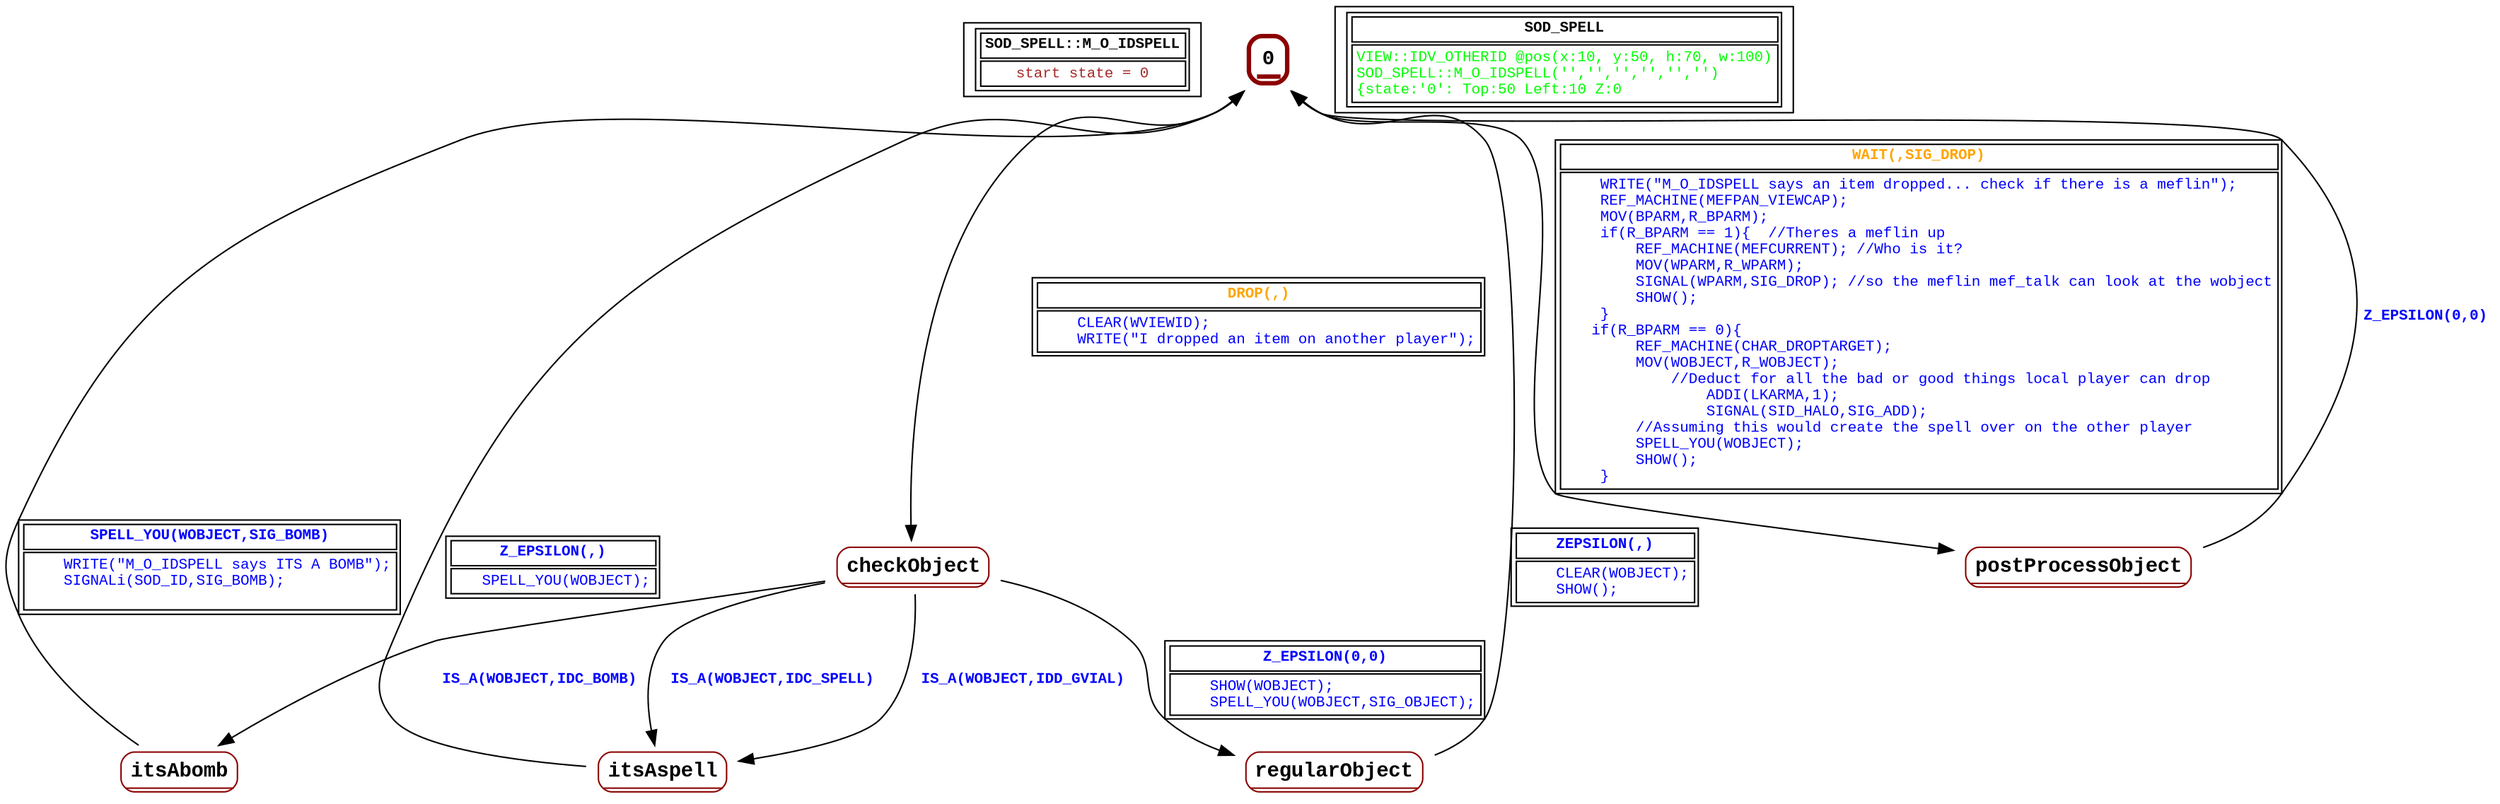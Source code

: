 digraph Automaton {
 fontname="Courier New"
	node [shape=oval, fontname="Courier New"];
	filename[shape = record, fontsize=10, label=< <table border="1"><tr><td><b>SOD_SPELL::M_O_IDSPELL<br align="left"/></b></td></tr>
<tr><td><font point-size="10" color ="brown">start state = 0<br align="left"/></font></td></tr></table>>
];
	0[shape = none, fontsize=14, label=< <table border="3" color="darkred" style="rounded"><tr><td sides="b"><b>0<br align="left"/></b></td></tr>
</table>>];
"0" -> "checkObject" [fontcolor=orange,fontsize=10,fontname="Courier New", label=< <table border="1"><tr><td><b>DROP(,)<br align="left"/></b></td></tr>
<tr><td><font point-size="10" color ="blue">    CLEAR(WVIEWID);<br align="left"/>    WRITE(&quot;I dropped an item on another player&quot;);<br align="left"/></font></td></tr></table>>
];
"0" -> "postProcessObject" [fontcolor=orange,fontsize=10,fontname="Courier New", label=< <table border="1"><tr><td><b>WAIT(,SIG_DROP)<br align="left"/></b></td></tr>
<tr><td><font point-size="10" color ="blue">    WRITE(&quot;M_O_IDSPELL says an item dropped... check if there is a meflin&quot;);<br align="left"/>    REF_MACHINE(MEFPAN_VIEWCAP);<br align="left"/>    MOV(BPARM,R_BPARM);<br align="left"/>    if(R_BPARM == 1)&#123;  //Theres a meflin up<br align="left"/>        REF_MACHINE(MEFCURRENT); //Who is it?<br align="left"/>        MOV(WPARM,R_WPARM);<br align="left"/>        SIGNAL(WPARM,SIG_DROP); //so the meflin mef_talk can look at the wobject<br align="left"/>        SHOW();<br align="left"/>    &#125;<br align="left"/>   if(R_BPARM == 0)&#123;<br align="left"/>        REF_MACHINE(CHAR_DROPTARGET); <br align="left"/>        MOV(WOBJECT,R_WOBJECT);<br align="left"/>            //Deduct for all the bad or good things local player can drop <br align="left"/>                ADDI(LKARMA,1); <br align="left"/>                SIGNAL(SID_HALO,SIG_ADD);<br align="left"/>        //Assuming this would create the spell over on the other player<br align="left"/>        SPELL_YOU(WOBJECT);<br align="left"/>        SHOW();<br align="left"/>    &#125; <br align="left"/></font></td></tr></table>>
];
	checkObject[shape = none, fontsize=14, label=< <table border="1" color="darkred" style="rounded"><tr><td sides="b"><b>checkObject<br align="left"/></b></td></tr>
</table>>];
"checkObject" -> "itsAbomb" [fontcolor=blue,fontsize=10,fontname="Courier New", label=< <table border="0"><tr><td><b>IS_A(WOBJECT,IDC_BOMB)<br align="left"/></b></td></tr>
</table>>
];
"checkObject" -> "itsAspell" [fontcolor=blue,fontsize=10,fontname="Courier New", label=< <table border="0"><tr><td><b>IS_A(WOBJECT,IDC_SPELL)<br align="left"/></b></td></tr>
</table>>
];
"checkObject" -> "itsAspell" [fontcolor=blue,fontsize=10,fontname="Courier New", label=< <table border="0"><tr><td><b>IS_A(WOBJECT,IDD_GVIAL)<br align="left"/></b></td></tr>
</table>>
];
"checkObject" -> "regularObject" [fontcolor=blue,fontsize=10,fontname="Courier New", label=< <table border="1"><tr><td><b>Z_EPSILON(0,0)<br align="left"/></b></td></tr>
<tr><td><font point-size="10" color ="blue">    SHOW(WOBJECT);<br align="left"/>    SPELL_YOU(WOBJECT,SIG_OBJECT);<br align="left"/></font></td></tr></table>>
];
	itsAbomb[shape = none, fontsize=14, label=< <table border="1" color="darkred" style="rounded"><tr><td sides="b"><b>itsAbomb<br align="left"/></b></td></tr>
</table>>];
"itsAbomb" -> "0" [fontcolor=blue,fontsize=10,fontname="Courier New", label=< <table border="1"><tr><td><b>SPELL_YOU(WOBJECT,SIG_BOMB)<br align="left"/></b></td></tr>
<tr><td><font point-size="10" color ="blue">    WRITE(&quot;M_O_IDSPELL says ITS A BOMB&quot;);<br align="left"/>    SIGNALi(SOD_ID,SIG_BOMB);<br align="left"/>    <br align="left"/></font></td></tr></table>>
];
	itsAspell[shape = none, fontsize=14, label=< <table border="1" color="darkred" style="rounded"><tr><td sides="b"><b>itsAspell<br align="left"/></b></td></tr>
</table>>];
"itsAspell" -> "0" [fontcolor=blue,fontsize=10,fontname="Courier New", label=< <table border="1"><tr><td><b>Z_EPSILON(,)<br align="left"/></b></td></tr>
<tr><td><font point-size="10" color ="blue">   SPELL_YOU(WOBJECT);<br align="left"/></font></td></tr></table>>
];
	postProcessObject[shape = none, fontsize=14, label=< <table border="1" color="darkred" style="rounded"><tr><td sides="b"><b>postProcessObject<br align="left"/></b></td></tr>
</table>>];
"postProcessObject" -> "0" [fontcolor=blue,fontsize=10,fontname="Courier New", label=< <table border="0"><tr><td><b>Z_EPSILON(0,0)<br align="left"/></b></td></tr>
</table>>
];
	regularObject[shape = none, fontsize=14, label=< <table border="1" color="darkred" style="rounded"><tr><td sides="b"><b>regularObject<br align="left"/></b></td></tr>
</table>>];
"regularObject" -> "0" [fontcolor=blue,fontsize=10,fontname="Courier New", label=< <table border="1"><tr><td><b>ZEPSILON(,)<br align="left"/></b></td></tr>
<tr><td><font point-size="10" color ="blue">    CLEAR(WOBJECT);<br align="left"/>    SHOW();<br align="left"/></font></td></tr></table>>
];
	status[shape = record, fontsize=10, label=< <table border="1"><tr><td><b>SOD_SPELL<br align="left"/></b></td></tr>
<tr><td><font point-size="10" color ="green">VIEW::IDV_OTHERID @pos(x:10, y:50, h:70, w:100)<br align="left"/>SOD_SPELL::M_O_IDSPELL(&apos;&apos;,&apos;&apos;,&apos;&apos;,&apos;&apos;,&apos;&apos;,&apos;&apos;)<br align="left"/>			&#123;state:&apos;0&apos;: Top:50 Left:10 Z:0<br align="left"/></font></td></tr></table>>
];
}
